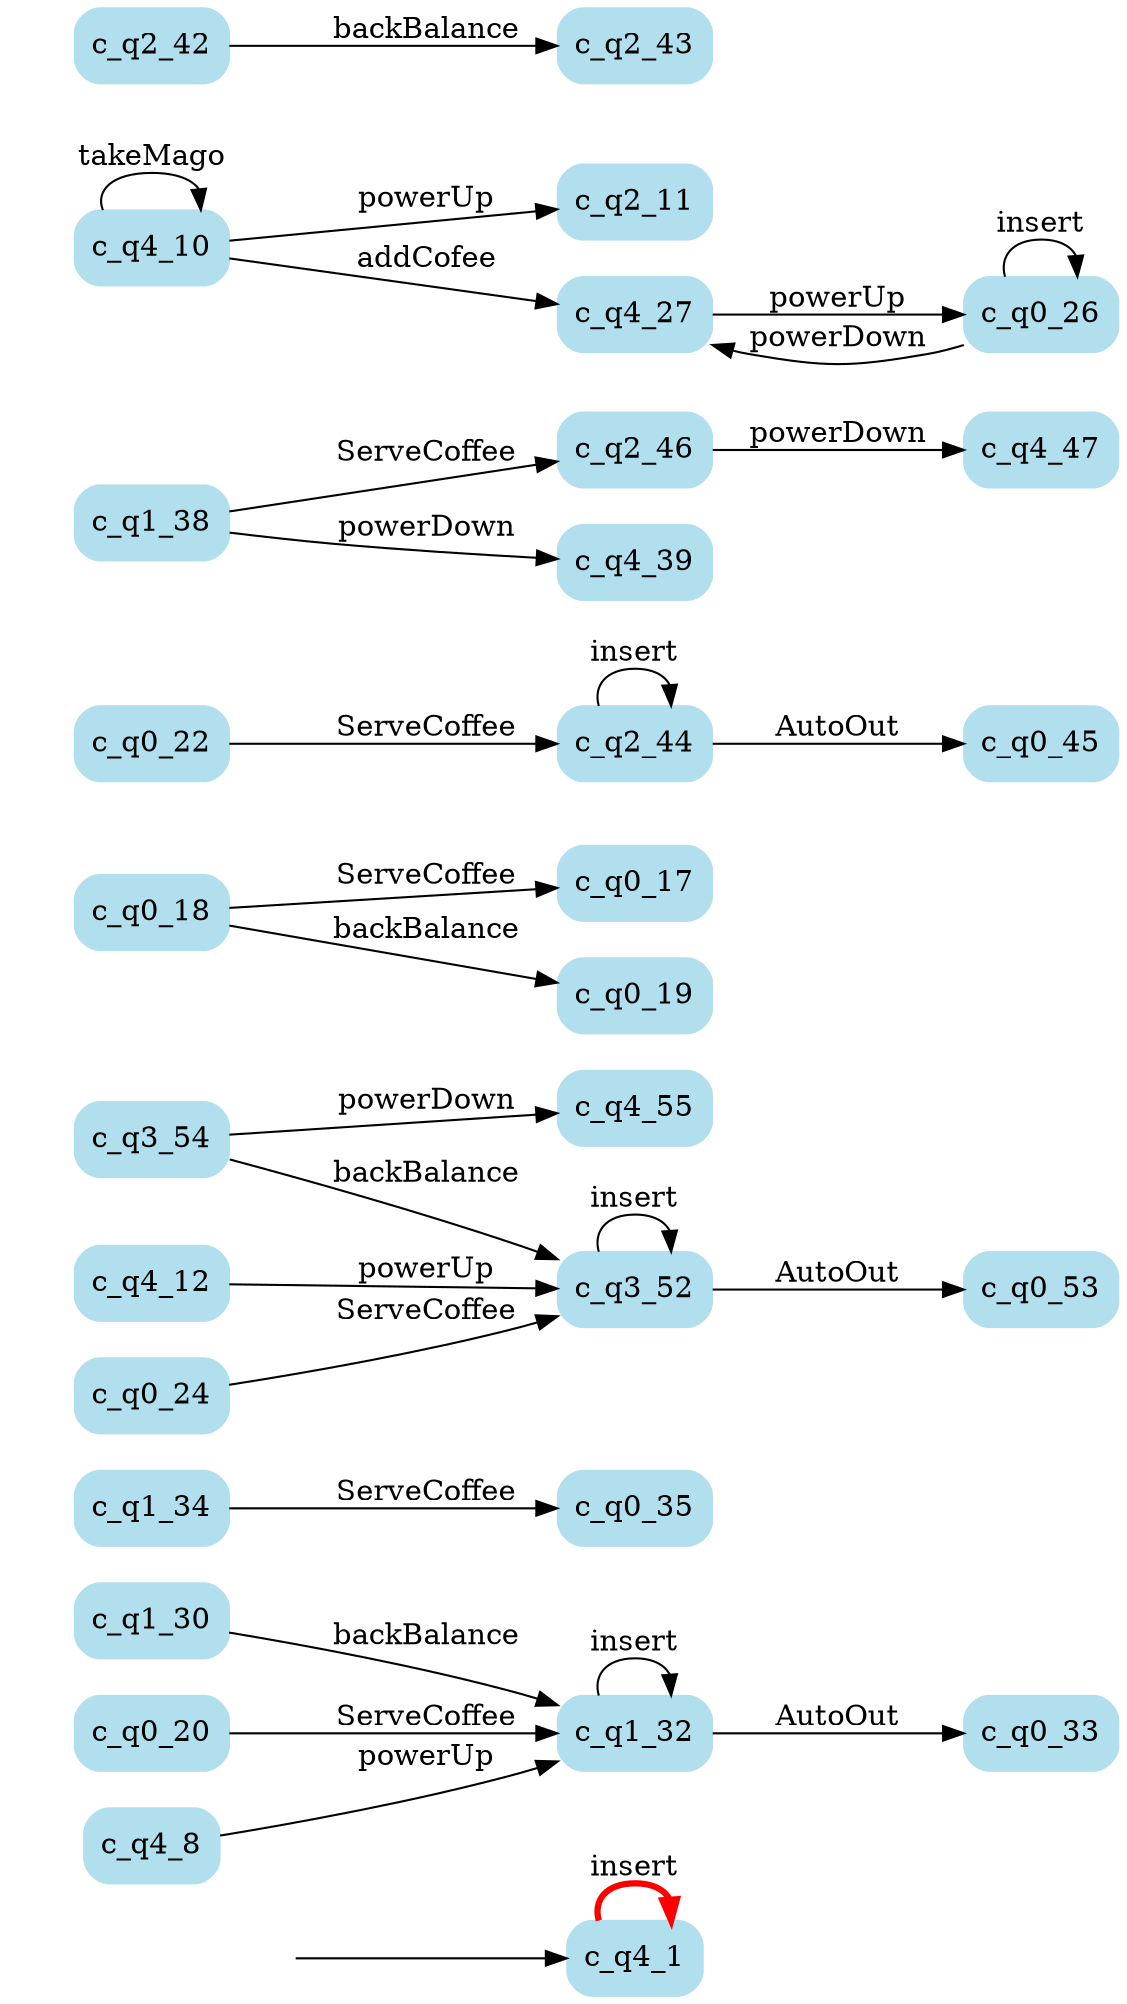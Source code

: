 digraph G {

	rankdir = LR;

	start_c_q4_1[style=invisible];

	node[shape=box, style="rounded, filled", color=lightblue2];

	c_q1_32[label="c_q1_32"];
	c_q0_35[label="c_q0_35"];
	c_q3_54[label="c_q3_54"];
	c_q0_17[label="c_q0_17"];
	c_q4_12[label="c_q4_12"];
	c_q0_45[label="c_q0_45"];
	c_q4_1[label="c_q4_1"];
	c_q0_24[label="c_q0_24"];
	c_q1_30[label="c_q1_30"];
	c_q2_46[label="c_q2_46"];
	c_q0_18[label="c_q0_18"];
	c_q0_20[label="c_q0_20"];
	c_q4_55[label="c_q4_55"];
	c_q1_38[label="c_q1_38"];
	c_q0_53[label="c_q0_53"];
	c_q4_10[label="c_q4_10"];
	c_q2_11[label="c_q2_11"];
	c_q1_34[label="c_q1_34"];
	c_q0_19[label="c_q0_19"];
	c_q0_22[label="c_q0_22"];
	c_q2_44[label="c_q2_44"];
	c_q2_43[label="c_q2_43"];
	c_q2_42[label="c_q2_42"];
	c_q0_26[label="c_q0_26"];
	c_q4_8[label="c_q4_8"];
	c_q4_27[label="c_q4_27"];
	c_q4_39[label="c_q4_39"];
	c_q4_47[label="c_q4_47"];
	c_q3_52[label="c_q3_52"];
	c_q0_33[label="c_q0_33"];

	start_c_q4_1 -> c_q4_1;
	c_q4_1 -> c_q4_1[label="insert", penwidth=3, color=red];
	c_q4_10 -> c_q4_10[label="takeMago"];
	c_q4_10 -> c_q4_27[label="addCofee"];
	c_q4_27 -> c_q0_26[label="powerUp"];
	c_q4_8 -> c_q1_32[label="powerUp"];
	c_q4_10 -> c_q2_11[label="powerUp"];
	c_q4_12 -> c_q3_52[label="powerUp"];
	c_q0_26 -> c_q0_26[label="insert"];
	c_q0_18 -> c_q0_17[label="ServeCoffee"];
	c_q0_18 -> c_q0_19[label="backBalance"];
	c_q0_20 -> c_q1_32[label="ServeCoffee"];
	c_q0_22 -> c_q2_44[label="ServeCoffee"];
	c_q0_24 -> c_q3_52[label="ServeCoffee"];
	c_q0_26 -> c_q4_27[label="powerDown"];
	c_q1_32 -> c_q1_32[label="insert"];
	c_q1_30 -> c_q1_32[label="backBalance"];
	c_q1_32 -> c_q0_33[label="AutoOut"];
	c_q1_34 -> c_q0_35[label="ServeCoffee"];
	c_q1_38 -> c_q2_46[label="ServeCoffee"];
	c_q1_38 -> c_q4_39[label="powerDown"];
	c_q2_44 -> c_q2_44[label="insert"];
	c_q2_42 -> c_q2_43[label="backBalance"];
	c_q2_44 -> c_q0_45[label="AutoOut"];
	c_q2_46 -> c_q4_47[label="powerDown"];
	c_q3_52 -> c_q3_52[label="insert"];
	c_q3_54 -> c_q3_52[label="backBalance"];
	c_q3_52 -> c_q0_53[label="AutoOut"];
	c_q3_54 -> c_q4_55[label="powerDown"];

}